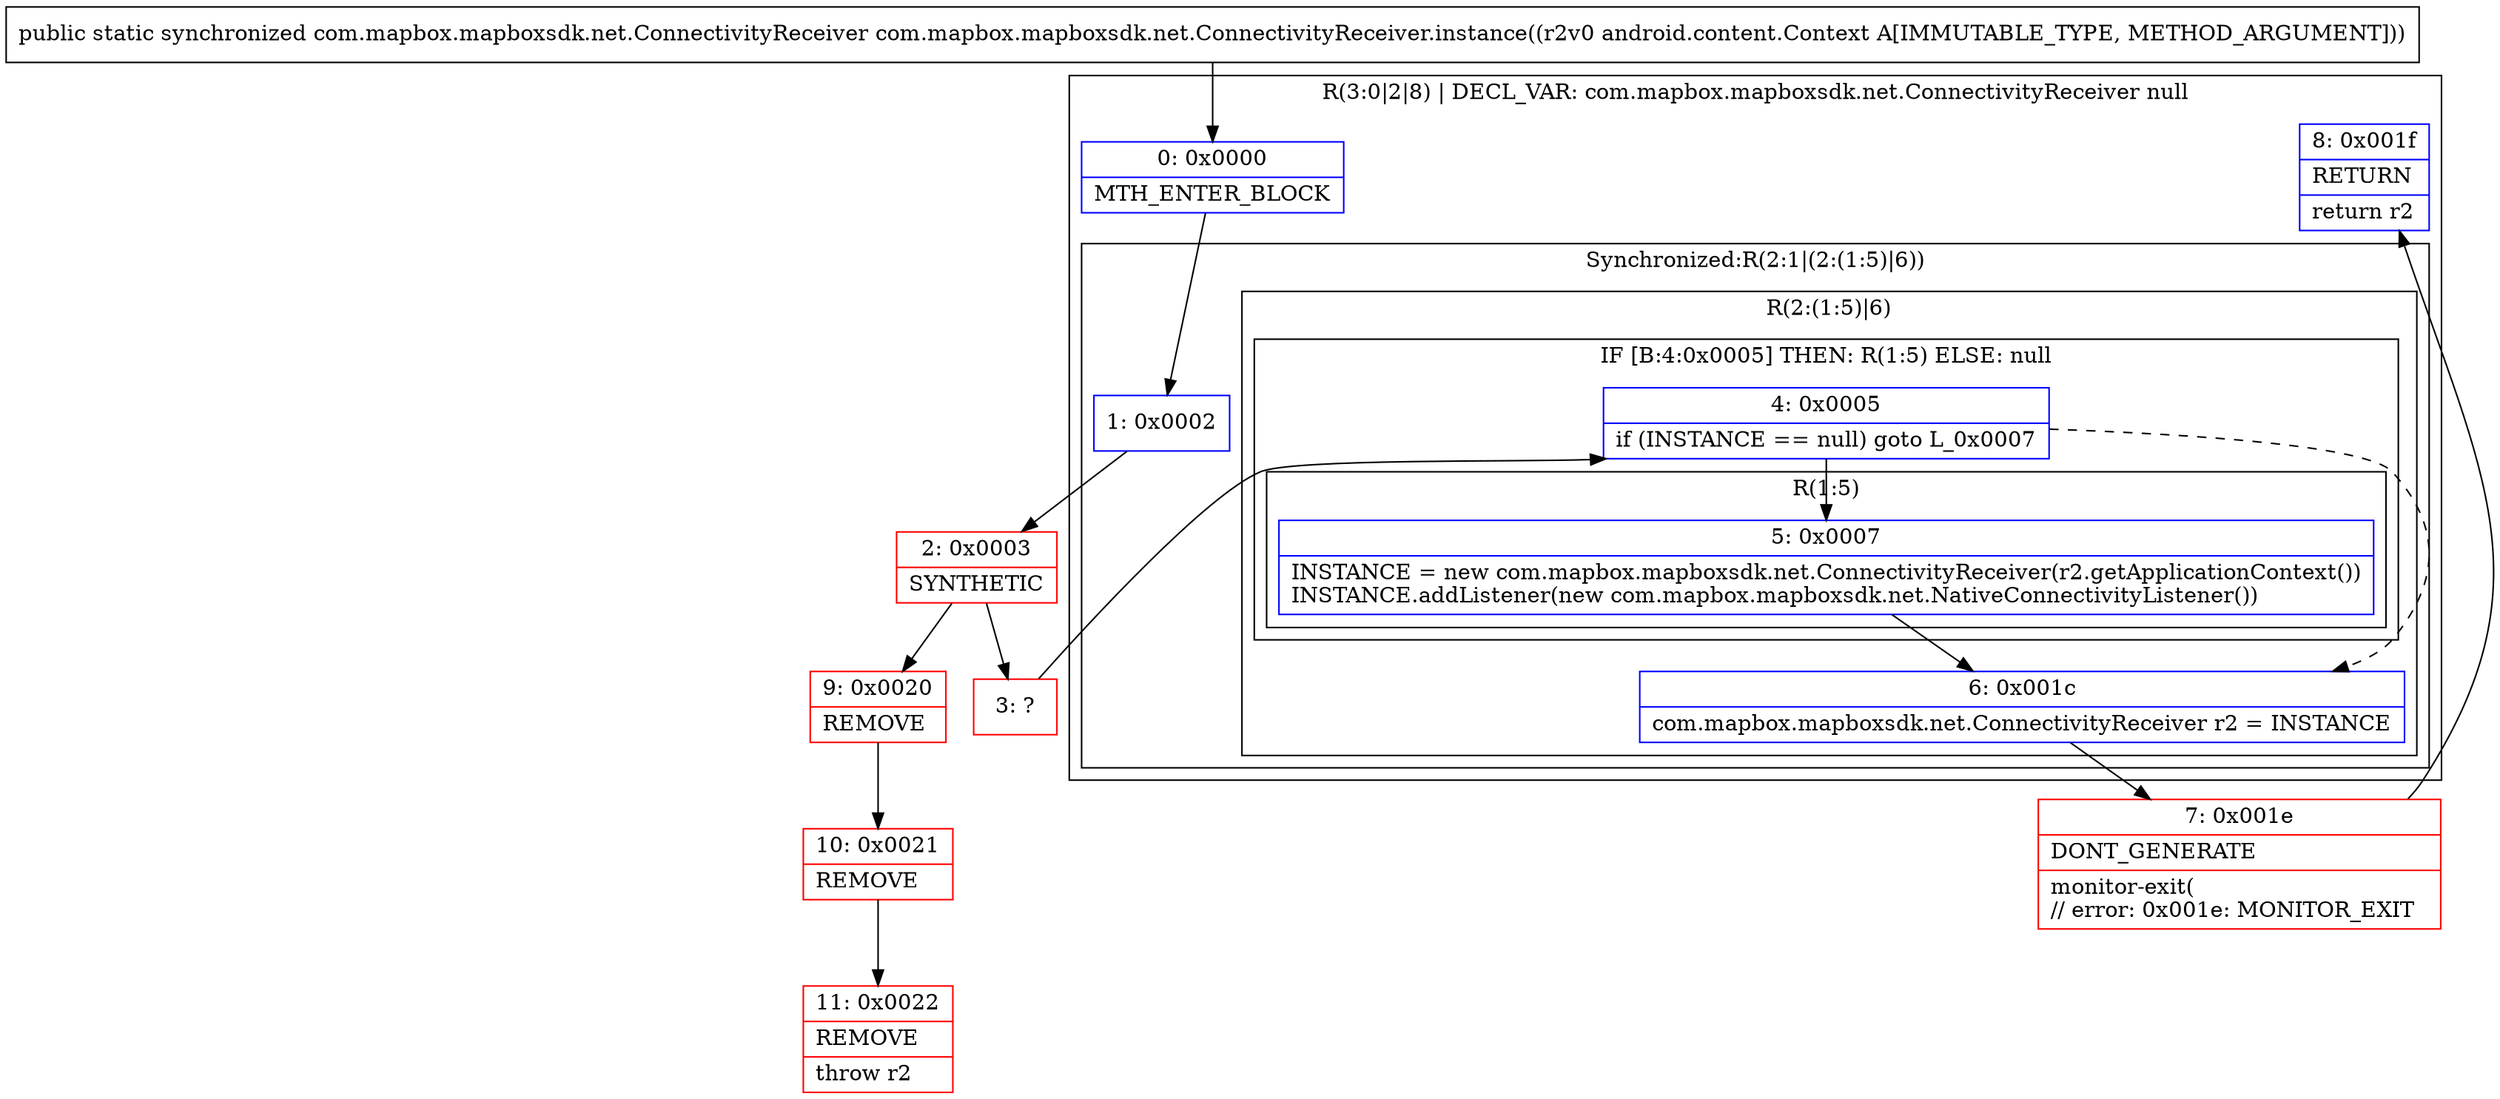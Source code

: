 digraph "CFG forcom.mapbox.mapboxsdk.net.ConnectivityReceiver.instance(Landroid\/content\/Context;)Lcom\/mapbox\/mapboxsdk\/net\/ConnectivityReceiver;" {
subgraph cluster_Region_1410165844 {
label = "R(3:0|2|8) | DECL_VAR: com.mapbox.mapboxsdk.net.ConnectivityReceiver null\l";
node [shape=record,color=blue];
Node_0 [shape=record,label="{0\:\ 0x0000|MTH_ENTER_BLOCK\l}"];
subgraph cluster_SynchronizedRegion_682036801 {
label = "Synchronized:R(2:1|(2:(1:5)|6))";
node [shape=record,color=blue];
Node_1 [shape=record,label="{1\:\ 0x0002}"];
subgraph cluster_Region_14504784 {
label = "R(2:(1:5)|6)";
node [shape=record,color=blue];
subgraph cluster_IfRegion_840488915 {
label = "IF [B:4:0x0005] THEN: R(1:5) ELSE: null";
node [shape=record,color=blue];
Node_4 [shape=record,label="{4\:\ 0x0005|if (INSTANCE == null) goto L_0x0007\l}"];
subgraph cluster_Region_1214679275 {
label = "R(1:5)";
node [shape=record,color=blue];
Node_5 [shape=record,label="{5\:\ 0x0007|INSTANCE = new com.mapbox.mapboxsdk.net.ConnectivityReceiver(r2.getApplicationContext())\lINSTANCE.addListener(new com.mapbox.mapboxsdk.net.NativeConnectivityListener())\l}"];
}
}
Node_6 [shape=record,label="{6\:\ 0x001c|com.mapbox.mapboxsdk.net.ConnectivityReceiver r2 = INSTANCE\l}"];
}
}
Node_8 [shape=record,label="{8\:\ 0x001f|RETURN\l|return r2\l}"];
}
Node_2 [shape=record,color=red,label="{2\:\ 0x0003|SYNTHETIC\l}"];
Node_3 [shape=record,color=red,label="{3\:\ ?}"];
Node_7 [shape=record,color=red,label="{7\:\ 0x001e|DONT_GENERATE\l|monitor\-exit(\l\/\/ error: 0x001e: MONITOR_EXIT  \l}"];
Node_9 [shape=record,color=red,label="{9\:\ 0x0020|REMOVE\l}"];
Node_10 [shape=record,color=red,label="{10\:\ 0x0021|REMOVE\l}"];
Node_11 [shape=record,color=red,label="{11\:\ 0x0022|REMOVE\l|throw r2\l}"];
MethodNode[shape=record,label="{public static synchronized com.mapbox.mapboxsdk.net.ConnectivityReceiver com.mapbox.mapboxsdk.net.ConnectivityReceiver.instance((r2v0 android.content.Context A[IMMUTABLE_TYPE, METHOD_ARGUMENT])) }"];
MethodNode -> Node_0;
Node_0 -> Node_1;
Node_1 -> Node_2;
Node_4 -> Node_5;
Node_4 -> Node_6[style=dashed];
Node_5 -> Node_6;
Node_6 -> Node_7;
Node_2 -> Node_3;
Node_2 -> Node_9;
Node_3 -> Node_4;
Node_7 -> Node_8;
Node_9 -> Node_10;
Node_10 -> Node_11;
}

